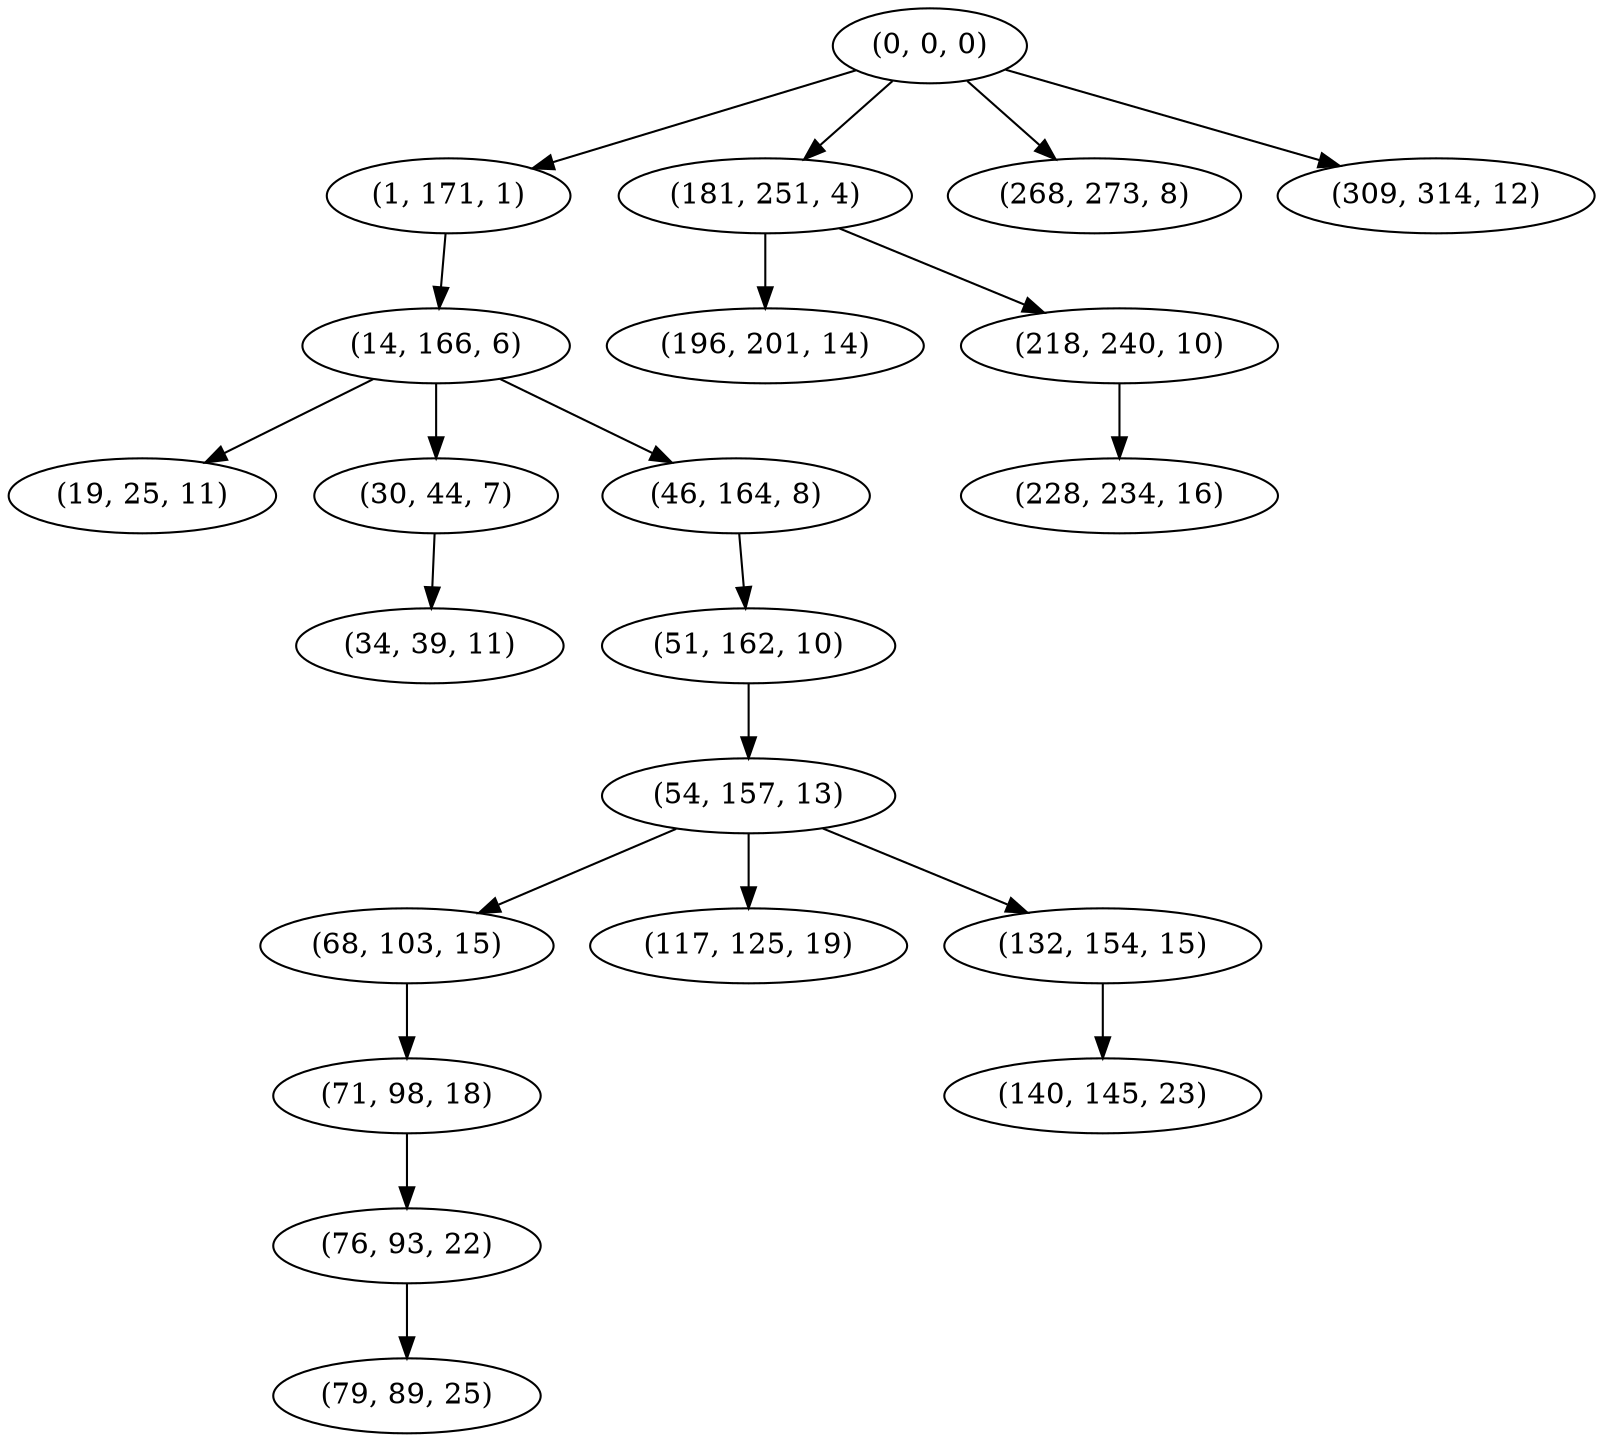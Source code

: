 digraph tree {
    "(0, 0, 0)";
    "(1, 171, 1)";
    "(14, 166, 6)";
    "(19, 25, 11)";
    "(30, 44, 7)";
    "(34, 39, 11)";
    "(46, 164, 8)";
    "(51, 162, 10)";
    "(54, 157, 13)";
    "(68, 103, 15)";
    "(71, 98, 18)";
    "(76, 93, 22)";
    "(79, 89, 25)";
    "(117, 125, 19)";
    "(132, 154, 15)";
    "(140, 145, 23)";
    "(181, 251, 4)";
    "(196, 201, 14)";
    "(218, 240, 10)";
    "(228, 234, 16)";
    "(268, 273, 8)";
    "(309, 314, 12)";
    "(0, 0, 0)" -> "(1, 171, 1)";
    "(0, 0, 0)" -> "(181, 251, 4)";
    "(0, 0, 0)" -> "(268, 273, 8)";
    "(0, 0, 0)" -> "(309, 314, 12)";
    "(1, 171, 1)" -> "(14, 166, 6)";
    "(14, 166, 6)" -> "(19, 25, 11)";
    "(14, 166, 6)" -> "(30, 44, 7)";
    "(14, 166, 6)" -> "(46, 164, 8)";
    "(30, 44, 7)" -> "(34, 39, 11)";
    "(46, 164, 8)" -> "(51, 162, 10)";
    "(51, 162, 10)" -> "(54, 157, 13)";
    "(54, 157, 13)" -> "(68, 103, 15)";
    "(54, 157, 13)" -> "(117, 125, 19)";
    "(54, 157, 13)" -> "(132, 154, 15)";
    "(68, 103, 15)" -> "(71, 98, 18)";
    "(71, 98, 18)" -> "(76, 93, 22)";
    "(76, 93, 22)" -> "(79, 89, 25)";
    "(132, 154, 15)" -> "(140, 145, 23)";
    "(181, 251, 4)" -> "(196, 201, 14)";
    "(181, 251, 4)" -> "(218, 240, 10)";
    "(218, 240, 10)" -> "(228, 234, 16)";
}
